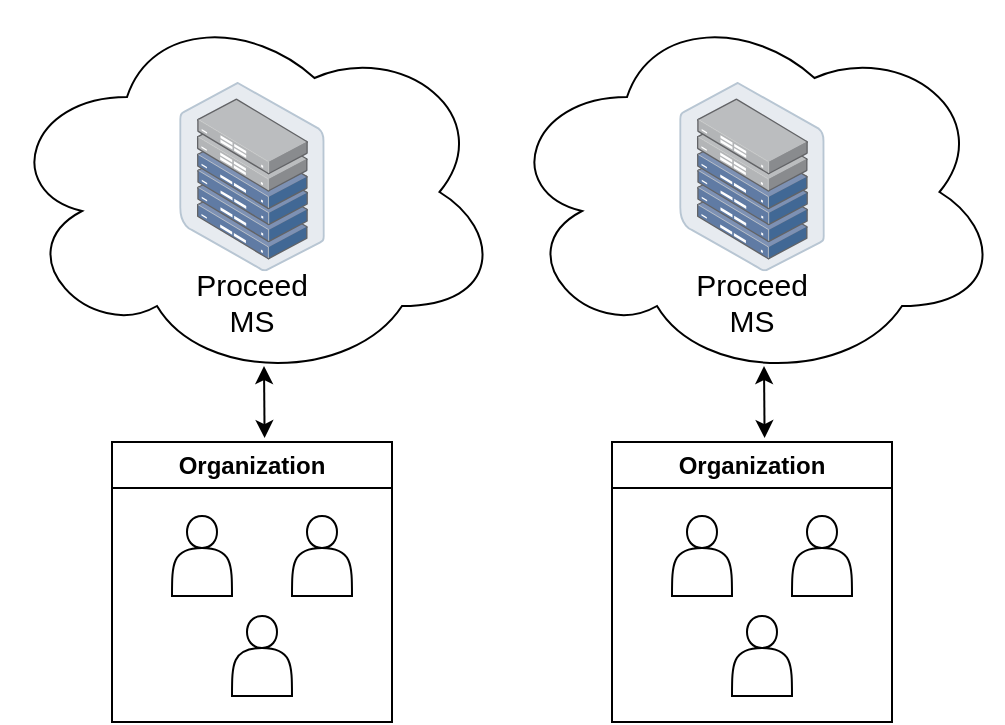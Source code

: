 <mxfile version="22.0.0" type="device">
  <diagram name="Page-1" id="fZz1US3PmVV4NBMsYj1b">
    <mxGraphModel dx="1434" dy="777" grid="1" gridSize="10" guides="1" tooltips="1" connect="1" arrows="1" fold="1" page="1" pageScale="1" pageWidth="850" pageHeight="1100" math="0" shadow="0">
      <root>
        <mxCell id="0" />
        <mxCell id="1" parent="0" />
        <mxCell id="a8UVeZAbzJ7houDCXe8f-9" value="Mana" style="ellipse;shape=cloud;whiteSpace=wrap;html=1;" vertex="1" parent="1">
          <mxGeometry x="200" y="170" width="250" height="190" as="geometry" />
        </mxCell>
        <mxCell id="a8UVeZAbzJ7houDCXe8f-7" value="" style="image;points=[];aspect=fixed;html=1;align=center;shadow=0;dashed=0;image=img/lib/allied_telesis/storage/Datacenter_Server_Half_Rack_ToR.svg;" vertex="1" parent="1">
          <mxGeometry x="288.595" y="210" width="72.81" height="94.6" as="geometry" />
        </mxCell>
        <mxCell id="a8UVeZAbzJ7houDCXe8f-10" value="&lt;font style=&quot;font-size: 15px;&quot;&gt;Proceed MS&lt;/font&gt;" style="text;html=1;strokeColor=none;fillColor=none;align=center;verticalAlign=middle;whiteSpace=wrap;rounded=0;" vertex="1" parent="1">
          <mxGeometry x="290" y="304.6" width="70" height="30" as="geometry" />
        </mxCell>
        <mxCell id="a8UVeZAbzJ7houDCXe8f-15" value="Organization" style="swimlane;whiteSpace=wrap;html=1;" vertex="1" parent="1">
          <mxGeometry x="255" y="390" width="140" height="140" as="geometry" />
        </mxCell>
        <mxCell id="a8UVeZAbzJ7houDCXe8f-16" value="" style="shape=actor;whiteSpace=wrap;html=1;" vertex="1" parent="a8UVeZAbzJ7houDCXe8f-15">
          <mxGeometry x="60" y="87" width="30" height="40" as="geometry" />
        </mxCell>
        <mxCell id="a8UVeZAbzJ7houDCXe8f-17" value="" style="shape=actor;whiteSpace=wrap;html=1;" vertex="1" parent="a8UVeZAbzJ7houDCXe8f-15">
          <mxGeometry x="90" y="37" width="30" height="40" as="geometry" />
        </mxCell>
        <mxCell id="a8UVeZAbzJ7houDCXe8f-18" value="" style="shape=actor;whiteSpace=wrap;html=1;" vertex="1" parent="a8UVeZAbzJ7houDCXe8f-15">
          <mxGeometry x="30" y="37" width="30" height="40" as="geometry" />
        </mxCell>
        <mxCell id="a8UVeZAbzJ7houDCXe8f-19" value="" style="endArrow=classic;startArrow=classic;html=1;rounded=0;exitX=0.545;exitY=-0.014;exitDx=0;exitDy=0;exitPerimeter=0;entryX=0.524;entryY=0.958;entryDx=0;entryDy=0;entryPerimeter=0;jumpSize=0;jumpStyle=none;startSize=6;targetPerimeterSpacing=0;" edge="1" parent="1" source="a8UVeZAbzJ7houDCXe8f-15" target="a8UVeZAbzJ7houDCXe8f-9">
          <mxGeometry width="50" height="50" relative="1" as="geometry">
            <mxPoint x="314.05" y="370" as="sourcePoint" />
            <mxPoint x="333.05" y="360" as="targetPoint" />
          </mxGeometry>
        </mxCell>
        <mxCell id="a8UVeZAbzJ7houDCXe8f-28" value="Mana" style="ellipse;shape=cloud;whiteSpace=wrap;html=1;" vertex="1" parent="1">
          <mxGeometry x="450" y="170" width="250" height="190" as="geometry" />
        </mxCell>
        <mxCell id="a8UVeZAbzJ7houDCXe8f-29" value="" style="image;points=[];aspect=fixed;html=1;align=center;shadow=0;dashed=0;image=img/lib/allied_telesis/storage/Datacenter_Server_Half_Rack_ToR.svg;" vertex="1" parent="1">
          <mxGeometry x="538.595" y="210" width="72.81" height="94.6" as="geometry" />
        </mxCell>
        <mxCell id="a8UVeZAbzJ7houDCXe8f-30" value="&lt;font style=&quot;font-size: 15px;&quot;&gt;Proceed MS&lt;/font&gt;" style="text;html=1;strokeColor=none;fillColor=none;align=center;verticalAlign=middle;whiteSpace=wrap;rounded=0;" vertex="1" parent="1">
          <mxGeometry x="540" y="304.6" width="70" height="30" as="geometry" />
        </mxCell>
        <mxCell id="a8UVeZAbzJ7houDCXe8f-31" value="Organization" style="swimlane;whiteSpace=wrap;html=1;" vertex="1" parent="1">
          <mxGeometry x="505" y="390" width="140" height="140" as="geometry" />
        </mxCell>
        <mxCell id="a8UVeZAbzJ7houDCXe8f-32" value="" style="shape=actor;whiteSpace=wrap;html=1;" vertex="1" parent="a8UVeZAbzJ7houDCXe8f-31">
          <mxGeometry x="60" y="87" width="30" height="40" as="geometry" />
        </mxCell>
        <mxCell id="a8UVeZAbzJ7houDCXe8f-33" value="" style="shape=actor;whiteSpace=wrap;html=1;" vertex="1" parent="a8UVeZAbzJ7houDCXe8f-31">
          <mxGeometry x="90" y="37" width="30" height="40" as="geometry" />
        </mxCell>
        <mxCell id="a8UVeZAbzJ7houDCXe8f-34" value="" style="shape=actor;whiteSpace=wrap;html=1;" vertex="1" parent="a8UVeZAbzJ7houDCXe8f-31">
          <mxGeometry x="30" y="37" width="30" height="40" as="geometry" />
        </mxCell>
        <mxCell id="a8UVeZAbzJ7houDCXe8f-35" value="" style="endArrow=classic;startArrow=classic;html=1;rounded=0;exitX=0.545;exitY=-0.014;exitDx=0;exitDy=0;exitPerimeter=0;entryX=0.524;entryY=0.958;entryDx=0;entryDy=0;entryPerimeter=0;jumpSize=0;jumpStyle=none;startSize=6;targetPerimeterSpacing=0;" edge="1" parent="1" source="a8UVeZAbzJ7houDCXe8f-31" target="a8UVeZAbzJ7houDCXe8f-28">
          <mxGeometry width="50" height="50" relative="1" as="geometry">
            <mxPoint x="564.05" y="370" as="sourcePoint" />
            <mxPoint x="583.05" y="360" as="targetPoint" />
          </mxGeometry>
        </mxCell>
      </root>
    </mxGraphModel>
  </diagram>
</mxfile>

